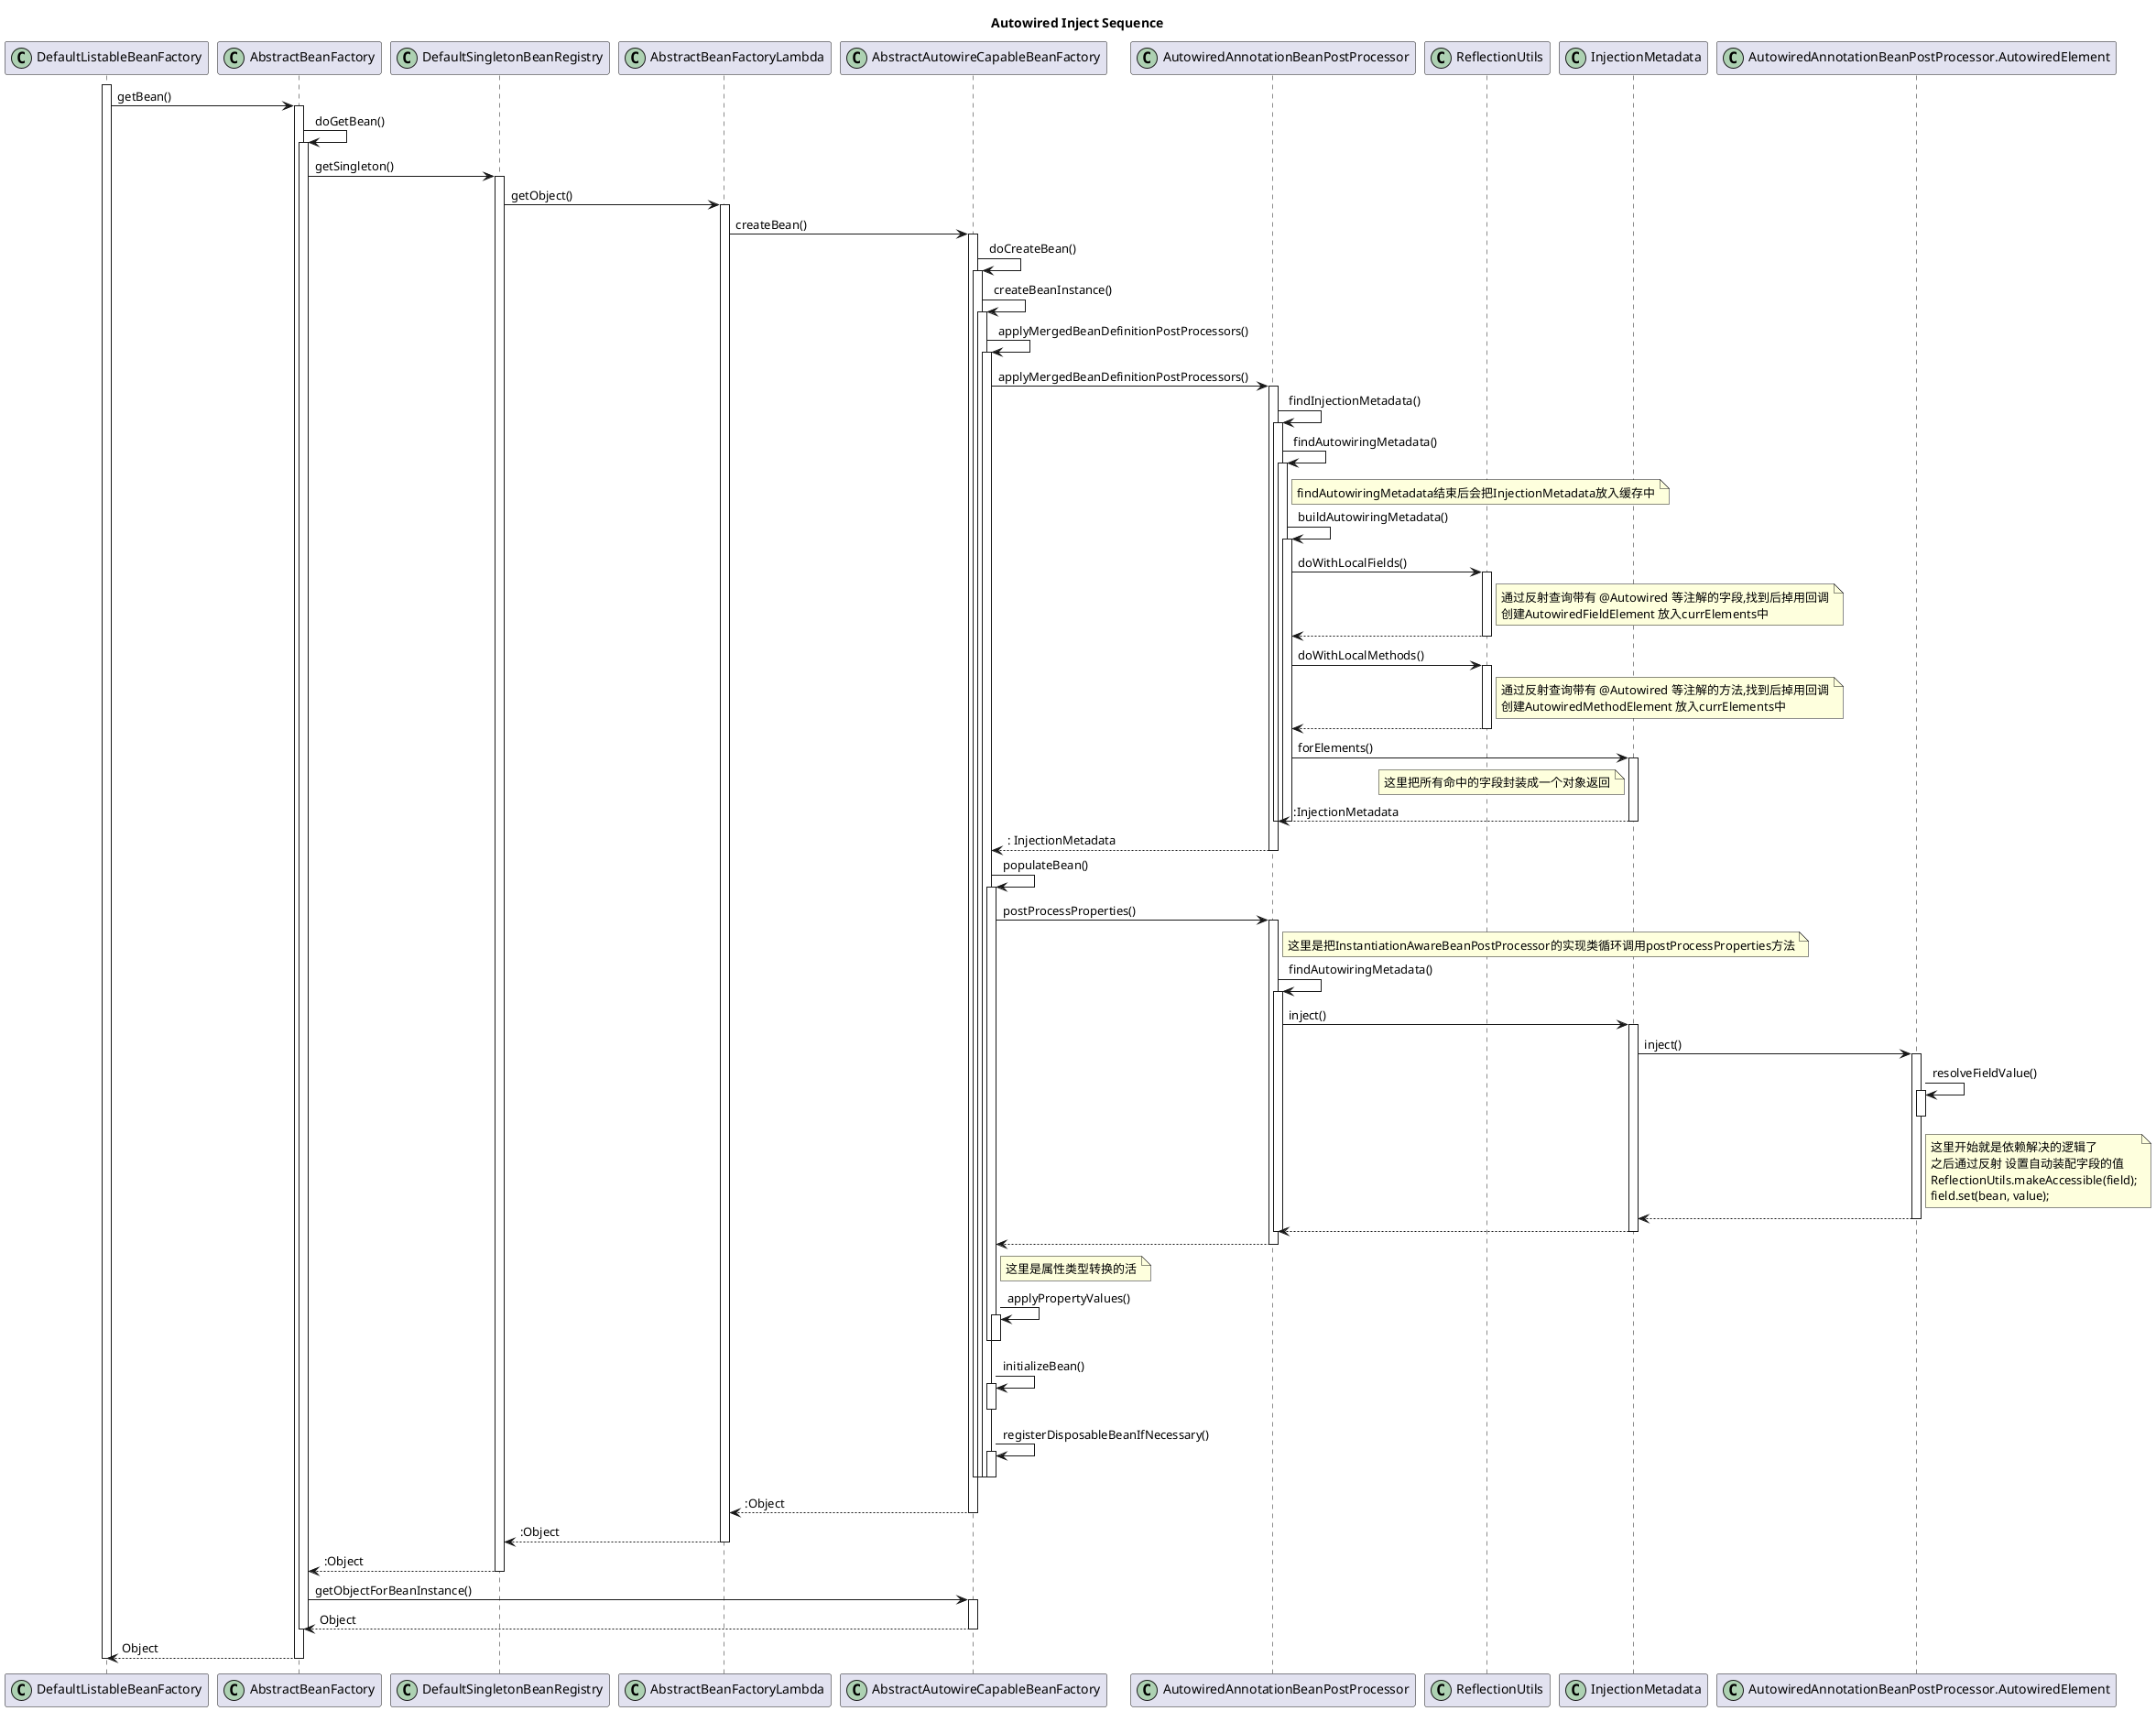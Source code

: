 @startuml Autowired-Inject-Sequence
title Autowired Inject Sequence
' !theme crt-amber
participant DefaultListableBeanFactory  as dlbf  <<(C,#ADD1B2)>>
participant AbstractBeanFactory as abf <<(C,#ADD1B2)>> 
participant DefaultSingletonBeanRegistry as dsbr <<(C,#ADD1B2)>> 
participant AbstractBeanFactoryLambda as abflambda <<(C,#ADD1B2)>> 
participant AbstractAutowireCapableBeanFactory as aacbf <<(C,#ADD1B2)>> 
participant AutowiredAnnotationBeanPostProcessor as aabpp <<(C,#ADD1B2)>> 
participant ReflectionUtils as rutils <<(C,#ADD1B2)>> 
participant InjectionMetadata as imdata <<(C,#ADD1B2)>> 
participant AutowiredAnnotationBeanPostProcessor.AutowiredElement as ielement <<(C,#ADD1B2)>> 




activate dlbf
dlbf->abf ++:getBean()
abf->abf ++:doGetBean()
abf->dsbr ++:getSingleton()
dsbr-> abflambda ++:getObject()
abflambda ->aacbf ++:createBean()
aacbf ->aacbf ++:doCreateBean()
aacbf ->aacbf ++:createBeanInstance()
aacbf ->aacbf ++:applyMergedBeanDefinitionPostProcessors()
aacbf ->aabpp ++:applyMergedBeanDefinitionPostProcessors()
aabpp ->aabpp ++:findInjectionMetadata()
aabpp ->aabpp ++: findAutowiringMetadata()
note right aabpp
 findAutowiringMetadata结束后会把InjectionMetadata放入缓存中
end note
aabpp ->aabpp ++: buildAutowiringMetadata()
aabpp ->rutils ++:doWithLocalFields()
note right of rutils
    通过反射查询带有 @Autowired 等注解的字段,找到后掉用回调
    创建AutowiredFieldElement 放入currElements中
end note
return 
aabpp ->rutils ++:doWithLocalMethods()
note right of rutils
    通过反射查询带有 @Autowired 等注解的方法,找到后掉用回调
    创建AutowiredMethodElement 放入currElements中
end note
return 
aabpp ->imdata ++:forElements()
note left of imdata
    这里把所有命中的字段封装成一个对象返回
end note
return:InjectionMetadata
deactivate aabpp
deactivate aabpp
deactivate aabpp
return: InjectionMetadata

aacbf->aacbf ++:populateBean()
aacbf-> aabpp ++:postProcessProperties()
note right aabpp
这里是把InstantiationAwareBeanPostProcessor的实现类循环调用postProcessProperties方法
end note
aabpp -> aabpp ++:findAutowiringMetadata()
aabpp -> imdata ++:inject()
imdata -> ielement ++:inject()
ielement -> ielement ++:resolveFieldValue()
note right ielement
这里开始就是依赖解决的逻辑了
之后通过反射 设置自动装配字段的值
ReflectionUtils.makeAccessible(field);
field.set(bean, value);
end note
deactivate ielement
return
return
deactivate aabpp
return
note right aacbf
 这里是属性类型转换的活
end note
aacbf -> aacbf ++:applyPropertyValues()
deactivate aacbf
deactivate aacbf
aacbf -> aacbf ++:initializeBean()
deactivate aacbf
aacbf -> aacbf ++: registerDisposableBeanIfNecessary()
deactivate aacbf
deactivate aacbf
deactivate aacbf
deactivate aacbf
return:Object
return:Object
return:Object
abf -> aacbf ++:getObjectForBeanInstance()
return Object
deactivate abf
return Object
deactivate dlbf
@enduml